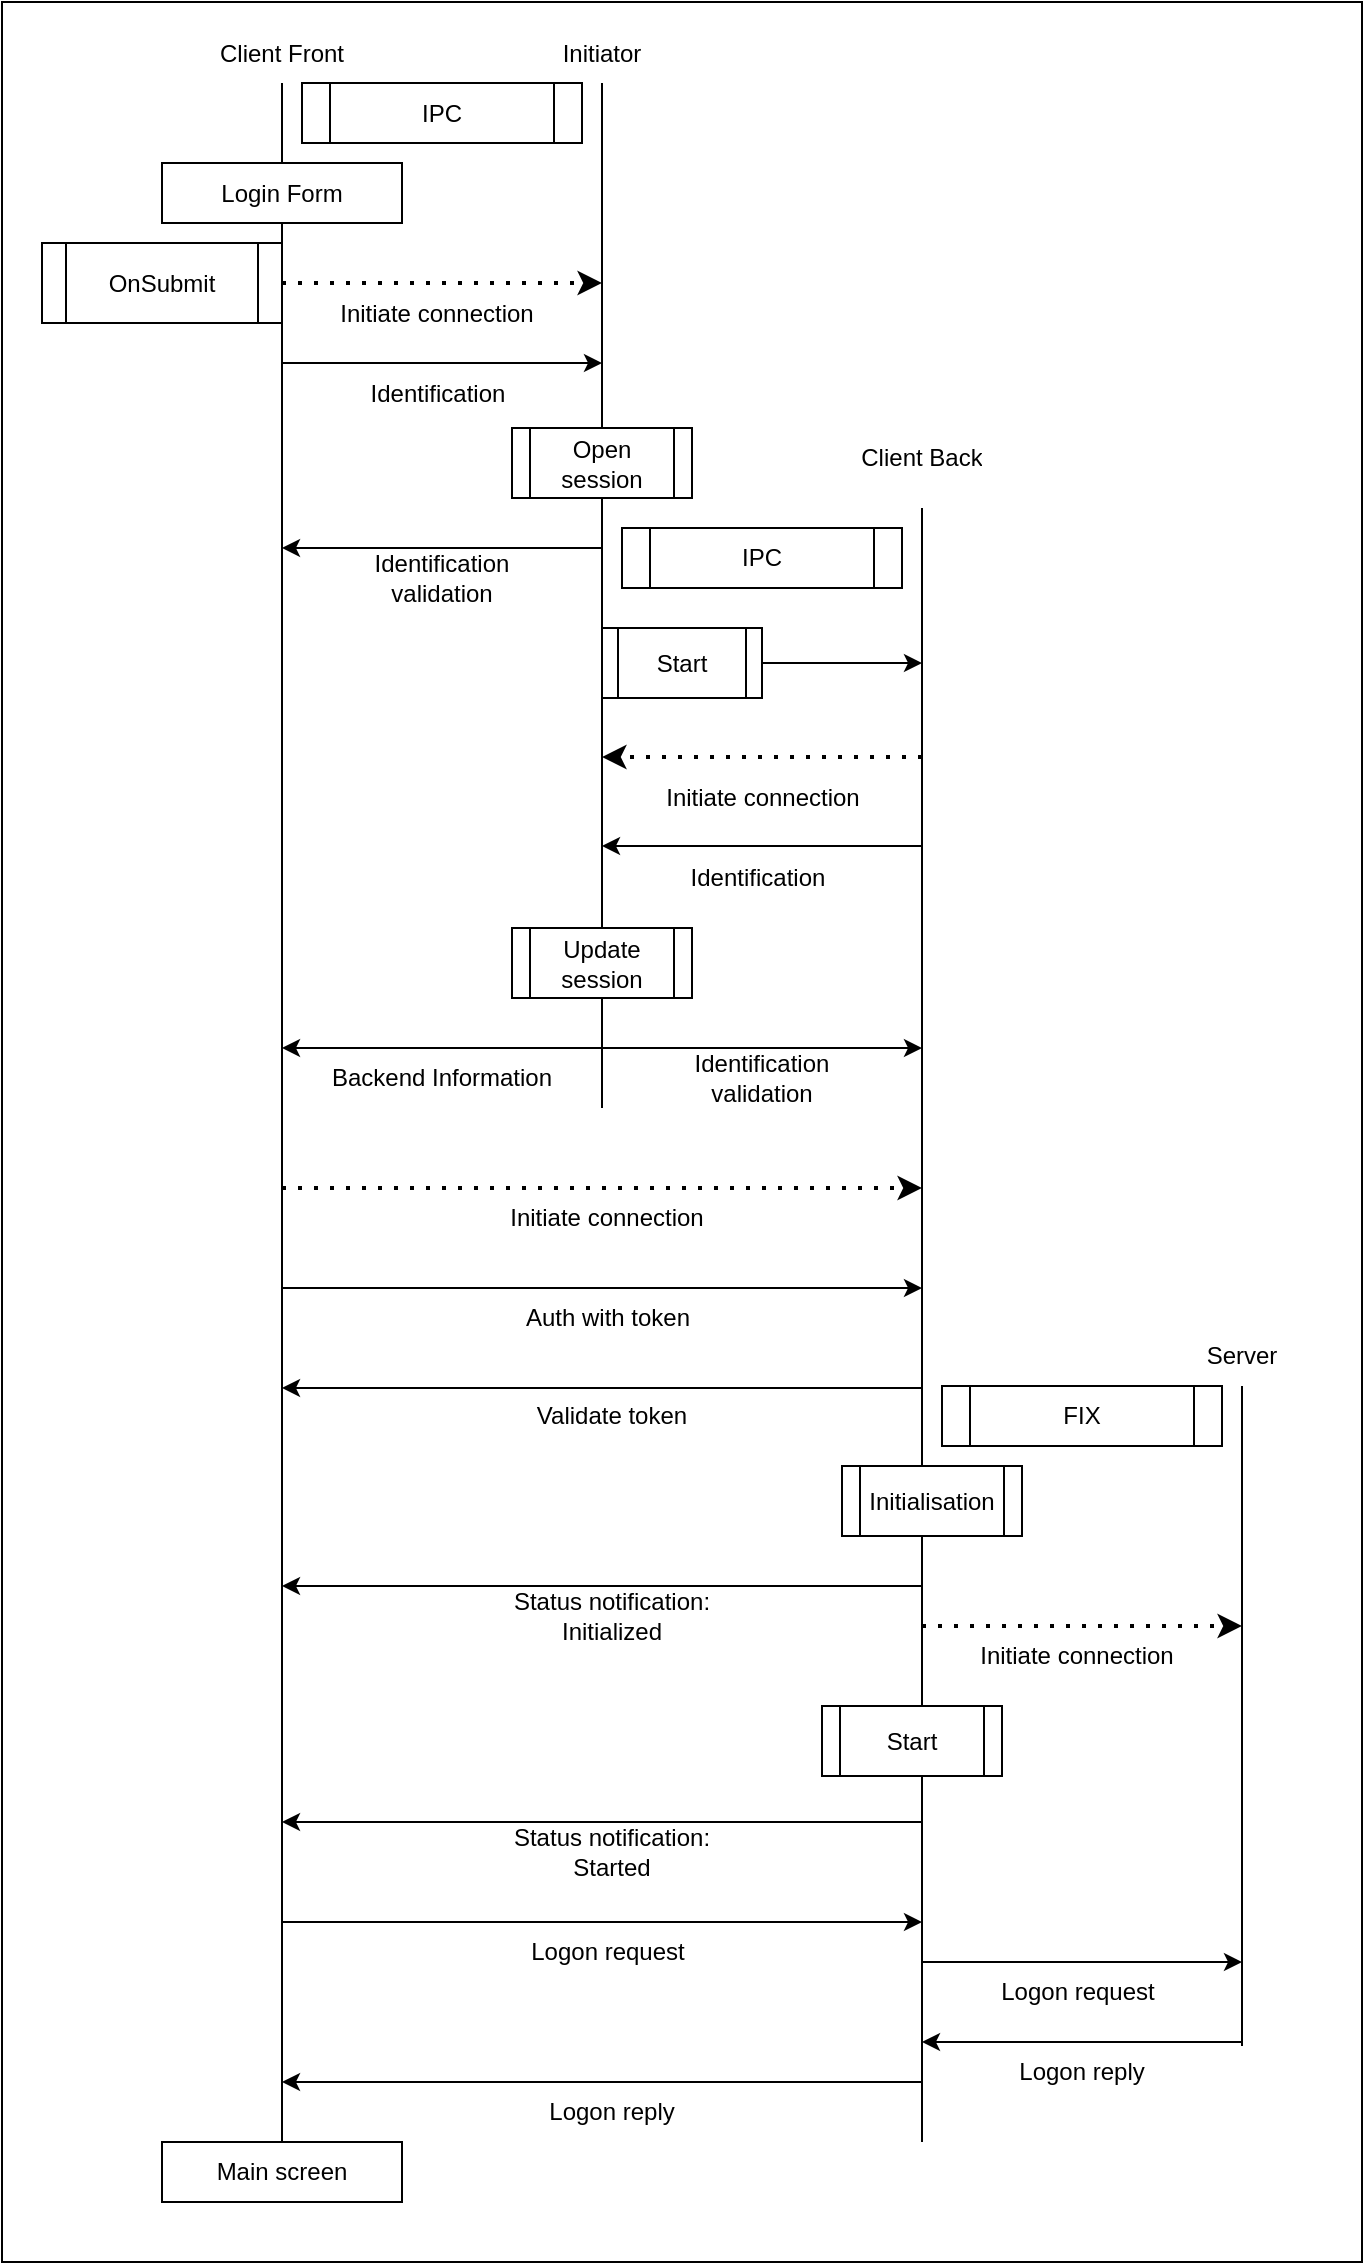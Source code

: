 <mxfile>
    <diagram id="dHrWk9i8Ey09hRomPFAS" name="IPC protocol">
        <mxGraphModel dx="2202" dy="1187" grid="1" gridSize="10" guides="1" tooltips="1" connect="1" arrows="1" fold="1" page="1" pageScale="1" pageWidth="850" pageHeight="1100" math="0" shadow="0">
            <root>
                <mxCell id="0"/>
                <mxCell id="1" parent="0"/>
                <mxCell id="2" value="" style="rounded=0;whiteSpace=wrap;html=1;" vertex="1" parent="1">
                    <mxGeometry x="20" y="30" width="680" height="1130" as="geometry"/>
                </mxCell>
                <mxCell id="94o2zcKxlNABgVV4qbQS-1" value="" style="endArrow=none;html=1;exitX=0.5;exitY=0;exitDx=0;exitDy=0;" parent="1" source="f1iorSQY9qRx5QCruJtu-20" edge="1">
                    <mxGeometry width="50" height="50" relative="1" as="geometry">
                        <mxPoint x="160" y="943" as="sourcePoint"/>
                        <mxPoint x="160" y="70.5" as="targetPoint"/>
                    </mxGeometry>
                </mxCell>
                <mxCell id="94o2zcKxlNABgVV4qbQS-2" value="" style="endArrow=none;html=1;" parent="1" edge="1">
                    <mxGeometry width="50" height="50" relative="1" as="geometry">
                        <mxPoint x="320" y="583" as="sourcePoint"/>
                        <mxPoint x="320" y="70.5" as="targetPoint"/>
                    </mxGeometry>
                </mxCell>
                <mxCell id="94o2zcKxlNABgVV4qbQS-3" value="" style="endArrow=none;html=1;entryX=0.5;entryY=1.333;entryDx=0;entryDy=0;entryPerimeter=0;" parent="1" target="94o2zcKxlNABgVV4qbQS-30" edge="1">
                    <mxGeometry width="50" height="50" relative="1" as="geometry">
                        <mxPoint x="480" y="1100" as="sourcePoint"/>
                        <mxPoint x="480" y="293" as="targetPoint"/>
                    </mxGeometry>
                </mxCell>
                <mxCell id="94o2zcKxlNABgVV4qbQS-4" value="Client Front" style="text;strokeColor=none;fillColor=none;align=center;verticalAlign=middle;spacingLeft=4;spacingRight=4;overflow=hidden;points=[[0,0.5],[1,0.5]];portConstraint=eastwest;rotatable=0;whiteSpace=wrap;html=1;" parent="1" vertex="1">
                    <mxGeometry x="120" y="40.5" width="80" height="30" as="geometry"/>
                </mxCell>
                <mxCell id="94o2zcKxlNABgVV4qbQS-5" value="Initiator" style="text;strokeColor=none;fillColor=none;align=center;verticalAlign=middle;spacingLeft=4;spacingRight=4;overflow=hidden;points=[[0,0.5],[1,0.5]];portConstraint=eastwest;rotatable=0;whiteSpace=wrap;html=1;" parent="1" vertex="1">
                    <mxGeometry x="280" y="40.5" width="80" height="30" as="geometry"/>
                </mxCell>
                <mxCell id="94o2zcKxlNABgVV4qbQS-7" value="IPC" style="shape=process;whiteSpace=wrap;html=1;backgroundOutline=1;" parent="1" vertex="1">
                    <mxGeometry x="330" y="293" width="140" height="30" as="geometry"/>
                </mxCell>
                <mxCell id="94o2zcKxlNABgVV4qbQS-8" value="IPC" style="shape=process;whiteSpace=wrap;html=1;backgroundOutline=1;" parent="1" vertex="1">
                    <mxGeometry x="170" y="70.5" width="140" height="30" as="geometry"/>
                </mxCell>
                <mxCell id="94o2zcKxlNABgVV4qbQS-9" value="Login Form" style="rounded=0;whiteSpace=wrap;html=1;" parent="1" vertex="1">
                    <mxGeometry x="100" y="110.5" width="120" height="30" as="geometry"/>
                </mxCell>
                <mxCell id="94o2zcKxlNABgVV4qbQS-10" value="OnSubmit" style="shape=process;whiteSpace=wrap;html=1;backgroundOutline=1;" parent="1" vertex="1">
                    <mxGeometry x="40" y="150.5" width="120" height="40" as="geometry"/>
                </mxCell>
                <mxCell id="94o2zcKxlNABgVV4qbQS-11" value="" style="endArrow=classic;dashed=1;html=1;dashPattern=1 3;strokeWidth=2;exitX=1;exitY=0.5;exitDx=0;exitDy=0;endFill=1;" parent="1" source="94o2zcKxlNABgVV4qbQS-10" edge="1">
                    <mxGeometry width="50" height="50" relative="1" as="geometry">
                        <mxPoint x="1300" y="30.5" as="sourcePoint"/>
                        <mxPoint x="320" y="170.5" as="targetPoint"/>
                    </mxGeometry>
                </mxCell>
                <mxCell id="94o2zcKxlNABgVV4qbQS-12" value="Initiate connection" style="text;html=1;align=center;verticalAlign=middle;whiteSpace=wrap;rounded=0;" parent="1" vertex="1">
                    <mxGeometry x="185" y="170.5" width="105" height="30" as="geometry"/>
                </mxCell>
                <mxCell id="94o2zcKxlNABgVV4qbQS-20" value="" style="endArrow=classic;html=1;" parent="1" edge="1">
                    <mxGeometry width="50" height="50" relative="1" as="geometry">
                        <mxPoint x="160" y="210.5" as="sourcePoint"/>
                        <mxPoint x="320" y="210.5" as="targetPoint"/>
                    </mxGeometry>
                </mxCell>
                <mxCell id="94o2zcKxlNABgVV4qbQS-21" value="Identification" style="text;html=1;align=center;verticalAlign=middle;whiteSpace=wrap;rounded=0;" parent="1" vertex="1">
                    <mxGeometry x="177.5" y="210.5" width="120" height="30" as="geometry"/>
                </mxCell>
                <mxCell id="94o2zcKxlNABgVV4qbQS-29" value="Open session" style="shape=process;whiteSpace=wrap;html=1;backgroundOutline=1;" parent="1" vertex="1">
                    <mxGeometry x="275" y="243" width="90" height="35" as="geometry"/>
                </mxCell>
                <mxCell id="94o2zcKxlNABgVV4qbQS-30" value="Client Back" style="text;strokeColor=none;fillColor=none;align=center;verticalAlign=middle;spacingLeft=4;spacingRight=4;overflow=hidden;points=[[0,0.5],[1,0.5]];portConstraint=eastwest;rotatable=0;whiteSpace=wrap;html=1;" parent="1" vertex="1">
                    <mxGeometry x="440" y="243" width="80" height="30" as="geometry"/>
                </mxCell>
                <mxCell id="94o2zcKxlNABgVV4qbQS-33" value="" style="endArrow=classic;dashed=1;html=1;dashPattern=1 3;strokeWidth=2;exitX=1;exitY=0.5;exitDx=0;exitDy=0;endFill=1;" parent="1" edge="1">
                    <mxGeometry width="50" height="50" relative="1" as="geometry">
                        <mxPoint x="480" y="407.5" as="sourcePoint"/>
                        <mxPoint x="320" y="407.5" as="targetPoint"/>
                    </mxGeometry>
                </mxCell>
                <mxCell id="94o2zcKxlNABgVV4qbQS-34" value="Initiate connection" style="text;html=1;align=center;verticalAlign=middle;whiteSpace=wrap;rounded=0;" parent="1" vertex="1">
                    <mxGeometry x="347.5" y="413" width="105" height="30" as="geometry"/>
                </mxCell>
                <mxCell id="94o2zcKxlNABgVV4qbQS-35" value="" style="endArrow=classic;html=1;" parent="1" edge="1">
                    <mxGeometry width="50" height="50" relative="1" as="geometry">
                        <mxPoint x="480" y="452" as="sourcePoint"/>
                        <mxPoint x="320" y="452" as="targetPoint"/>
                    </mxGeometry>
                </mxCell>
                <mxCell id="94o2zcKxlNABgVV4qbQS-36" value="Identification" style="text;html=1;align=center;verticalAlign=middle;whiteSpace=wrap;rounded=0;" parent="1" vertex="1">
                    <mxGeometry x="337.5" y="453" width="120" height="30" as="geometry"/>
                </mxCell>
                <mxCell id="94o2zcKxlNABgVV4qbQS-38" value="Update session" style="shape=process;whiteSpace=wrap;html=1;backgroundOutline=1;" parent="1" vertex="1">
                    <mxGeometry x="275" y="493" width="90" height="35" as="geometry"/>
                </mxCell>
                <mxCell id="94o2zcKxlNABgVV4qbQS-40" value="" style="endArrow=classic;html=1;" parent="1" edge="1">
                    <mxGeometry width="50" height="50" relative="1" as="geometry">
                        <mxPoint x="320" y="553" as="sourcePoint"/>
                        <mxPoint x="480" y="553" as="targetPoint"/>
                    </mxGeometry>
                </mxCell>
                <mxCell id="94o2zcKxlNABgVV4qbQS-41" value="Identification validation" style="text;html=1;align=center;verticalAlign=middle;whiteSpace=wrap;rounded=0;" parent="1" vertex="1">
                    <mxGeometry x="340" y="553" width="120" height="30" as="geometry"/>
                </mxCell>
                <mxCell id="94o2zcKxlNABgVV4qbQS-42" value="" style="endArrow=classic;html=1;" parent="1" edge="1">
                    <mxGeometry width="50" height="50" relative="1" as="geometry">
                        <mxPoint x="320" y="303" as="sourcePoint"/>
                        <mxPoint x="160" y="303" as="targetPoint"/>
                    </mxGeometry>
                </mxCell>
                <mxCell id="94o2zcKxlNABgVV4qbQS-43" value="Identification validation" style="text;html=1;align=center;verticalAlign=middle;whiteSpace=wrap;rounded=0;" parent="1" vertex="1">
                    <mxGeometry x="180" y="303" width="120" height="30" as="geometry"/>
                </mxCell>
                <mxCell id="94o2zcKxlNABgVV4qbQS-55" value="" style="endArrow=classic;html=1;" parent="1" edge="1">
                    <mxGeometry width="50" height="50" relative="1" as="geometry">
                        <mxPoint x="320" y="553" as="sourcePoint"/>
                        <mxPoint x="160" y="553" as="targetPoint"/>
                    </mxGeometry>
                </mxCell>
                <mxCell id="94o2zcKxlNABgVV4qbQS-56" value="Backend Information" style="text;html=1;align=center;verticalAlign=middle;whiteSpace=wrap;rounded=0;" parent="1" vertex="1">
                    <mxGeometry x="180" y="553" width="120" height="30" as="geometry"/>
                </mxCell>
                <mxCell id="94o2zcKxlNABgVV4qbQS-78" style="edgeStyle=none;html=1;" parent="1" source="94o2zcKxlNABgVV4qbQS-77" edge="1">
                    <mxGeometry relative="1" as="geometry">
                        <mxPoint x="480" y="360.5" as="targetPoint"/>
                    </mxGeometry>
                </mxCell>
                <mxCell id="94o2zcKxlNABgVV4qbQS-77" value="Start" style="shape=process;whiteSpace=wrap;html=1;backgroundOutline=1;" parent="1" vertex="1">
                    <mxGeometry x="320" y="343" width="80" height="35" as="geometry"/>
                </mxCell>
                <mxCell id="f1iorSQY9qRx5QCruJtu-1" value="" style="endArrow=classic;html=1;" parent="1" edge="1">
                    <mxGeometry width="50" height="50" relative="1" as="geometry">
                        <mxPoint x="480" y="822" as="sourcePoint"/>
                        <mxPoint x="160" y="822" as="targetPoint"/>
                    </mxGeometry>
                </mxCell>
                <mxCell id="f1iorSQY9qRx5QCruJtu-2" value="Status notification:&lt;div&gt;Initialized&lt;/div&gt;" style="text;html=1;align=center;verticalAlign=middle;whiteSpace=wrap;rounded=0;" parent="1" vertex="1">
                    <mxGeometry x="265" y="822" width="120" height="30" as="geometry"/>
                </mxCell>
                <mxCell id="f1iorSQY9qRx5QCruJtu-5" value="Initialisation" style="shape=process;whiteSpace=wrap;html=1;backgroundOutline=1;" parent="1" vertex="1">
                    <mxGeometry x="440" y="762" width="90" height="35" as="geometry"/>
                </mxCell>
                <mxCell id="f1iorSQY9qRx5QCruJtu-6" value="Server" style="text;strokeColor=none;fillColor=none;align=center;verticalAlign=middle;spacingLeft=4;spacingRight=4;overflow=hidden;points=[[0,0.5],[1,0.5]];portConstraint=eastwest;rotatable=0;whiteSpace=wrap;html=1;" parent="1" vertex="1">
                    <mxGeometry x="600" y="692" width="80" height="30" as="geometry"/>
                </mxCell>
                <mxCell id="f1iorSQY9qRx5QCruJtu-7" value="" style="endArrow=none;html=1;" parent="1" edge="1">
                    <mxGeometry width="50" height="50" relative="1" as="geometry">
                        <mxPoint x="640" y="1052" as="sourcePoint"/>
                        <mxPoint x="640" y="722" as="targetPoint"/>
                    </mxGeometry>
                </mxCell>
                <mxCell id="f1iorSQY9qRx5QCruJtu-8" value="FIX" style="shape=process;whiteSpace=wrap;html=1;backgroundOutline=1;" parent="1" vertex="1">
                    <mxGeometry x="490" y="722" width="140" height="30" as="geometry"/>
                </mxCell>
                <mxCell id="f1iorSQY9qRx5QCruJtu-9" value="" style="endArrow=classic;dashed=1;html=1;dashPattern=1 3;strokeWidth=2;exitX=1;exitY=0.5;exitDx=0;exitDy=0;endFill=1;" parent="1" edge="1">
                    <mxGeometry width="50" height="50" relative="1" as="geometry">
                        <mxPoint x="480" y="842" as="sourcePoint"/>
                        <mxPoint x="640" y="842" as="targetPoint"/>
                    </mxGeometry>
                </mxCell>
                <mxCell id="f1iorSQY9qRx5QCruJtu-10" value="Initiate connection" style="text;html=1;align=center;verticalAlign=middle;whiteSpace=wrap;rounded=0;" parent="1" vertex="1">
                    <mxGeometry x="505" y="842" width="105" height="30" as="geometry"/>
                </mxCell>
                <mxCell id="f1iorSQY9qRx5QCruJtu-11" value="" style="endArrow=classic;html=1;" parent="1" edge="1">
                    <mxGeometry width="50" height="50" relative="1" as="geometry">
                        <mxPoint x="160" y="990" as="sourcePoint"/>
                        <mxPoint x="480" y="990" as="targetPoint"/>
                    </mxGeometry>
                </mxCell>
                <mxCell id="f1iorSQY9qRx5QCruJtu-12" value="Logon request" style="text;html=1;align=center;verticalAlign=middle;whiteSpace=wrap;rounded=0;" parent="1" vertex="1">
                    <mxGeometry x="262.5" y="990" width="120" height="30" as="geometry"/>
                </mxCell>
                <mxCell id="f1iorSQY9qRx5QCruJtu-13" value="" style="endArrow=classic;html=1;" parent="1" edge="1">
                    <mxGeometry width="50" height="50" relative="1" as="geometry">
                        <mxPoint x="480" y="1010" as="sourcePoint"/>
                        <mxPoint x="640" y="1010" as="targetPoint"/>
                    </mxGeometry>
                </mxCell>
                <mxCell id="f1iorSQY9qRx5QCruJtu-14" value="Logon request" style="text;html=1;align=center;verticalAlign=middle;whiteSpace=wrap;rounded=0;" parent="1" vertex="1">
                    <mxGeometry x="497.5" y="1010" width="120" height="30" as="geometry"/>
                </mxCell>
                <mxCell id="f1iorSQY9qRx5QCruJtu-15" value="" style="endArrow=classic;html=1;" parent="1" edge="1">
                    <mxGeometry width="50" height="50" relative="1" as="geometry">
                        <mxPoint x="640" y="1050" as="sourcePoint"/>
                        <mxPoint x="480" y="1050" as="targetPoint"/>
                    </mxGeometry>
                </mxCell>
                <mxCell id="f1iorSQY9qRx5QCruJtu-16" value="Logon reply" style="text;html=1;align=center;verticalAlign=middle;whiteSpace=wrap;rounded=0;" parent="1" vertex="1">
                    <mxGeometry x="500" y="1050" width="120" height="30" as="geometry"/>
                </mxCell>
                <mxCell id="f1iorSQY9qRx5QCruJtu-17" value="" style="endArrow=classic;html=1;" parent="1" edge="1">
                    <mxGeometry width="50" height="50" relative="1" as="geometry">
                        <mxPoint x="480" y="1070" as="sourcePoint"/>
                        <mxPoint x="160" y="1070" as="targetPoint"/>
                    </mxGeometry>
                </mxCell>
                <mxCell id="f1iorSQY9qRx5QCruJtu-18" value="Logon reply" style="text;html=1;align=center;verticalAlign=middle;whiteSpace=wrap;rounded=0;" parent="1" vertex="1">
                    <mxGeometry x="265" y="1070" width="120" height="30" as="geometry"/>
                </mxCell>
                <mxCell id="f1iorSQY9qRx5QCruJtu-19" value="Start" style="shape=process;whiteSpace=wrap;html=1;backgroundOutline=1;" parent="1" vertex="1">
                    <mxGeometry x="430" y="882" width="90" height="35" as="geometry"/>
                </mxCell>
                <mxCell id="f1iorSQY9qRx5QCruJtu-20" value="Main screen" style="rounded=0;whiteSpace=wrap;html=1;" parent="1" vertex="1">
                    <mxGeometry x="100" y="1100" width="120" height="30" as="geometry"/>
                </mxCell>
                <mxCell id="f1iorSQY9qRx5QCruJtu-21" value="" style="endArrow=classic;html=1;" parent="1" edge="1">
                    <mxGeometry width="50" height="50" relative="1" as="geometry">
                        <mxPoint x="160" y="673" as="sourcePoint"/>
                        <mxPoint x="480" y="673" as="targetPoint"/>
                    </mxGeometry>
                </mxCell>
                <mxCell id="f1iorSQY9qRx5QCruJtu-22" value="Auth with token" style="text;html=1;align=center;verticalAlign=middle;whiteSpace=wrap;rounded=0;" parent="1" vertex="1">
                    <mxGeometry x="262.5" y="673" width="120" height="30" as="geometry"/>
                </mxCell>
                <mxCell id="f1iorSQY9qRx5QCruJtu-23" value="" style="endArrow=classic;html=1;" parent="1" edge="1">
                    <mxGeometry width="50" height="50" relative="1" as="geometry">
                        <mxPoint x="480" y="723" as="sourcePoint"/>
                        <mxPoint x="160" y="723" as="targetPoint"/>
                    </mxGeometry>
                </mxCell>
                <mxCell id="f1iorSQY9qRx5QCruJtu-24" value="Validate token" style="text;html=1;align=center;verticalAlign=middle;whiteSpace=wrap;rounded=0;" parent="1" vertex="1">
                    <mxGeometry x="265" y="722" width="120" height="30" as="geometry"/>
                </mxCell>
                <mxCell id="f1iorSQY9qRx5QCruJtu-29" value="" style="endArrow=classic;dashed=1;html=1;dashPattern=1 3;strokeWidth=2;endFill=1;" parent="1" edge="1">
                    <mxGeometry width="50" height="50" relative="1" as="geometry">
                        <mxPoint x="160" y="623" as="sourcePoint"/>
                        <mxPoint x="480" y="623" as="targetPoint"/>
                    </mxGeometry>
                </mxCell>
                <mxCell id="f1iorSQY9qRx5QCruJtu-30" value="Initiate connection" style="text;html=1;align=center;verticalAlign=middle;whiteSpace=wrap;rounded=0;" parent="1" vertex="1">
                    <mxGeometry x="270" y="623" width="105" height="30" as="geometry"/>
                </mxCell>
                <mxCell id="fH5hKHijHATc2wLeudCk-3" value="Status notification:&lt;div&gt;Started&lt;/div&gt;" style="text;html=1;align=center;verticalAlign=middle;whiteSpace=wrap;rounded=0;" parent="1" vertex="1">
                    <mxGeometry x="265" y="940" width="120" height="30" as="geometry"/>
                </mxCell>
                <mxCell id="fH5hKHijHATc2wLeudCk-4" value="" style="endArrow=classic;html=1;" parent="1" edge="1">
                    <mxGeometry width="50" height="50" relative="1" as="geometry">
                        <mxPoint x="480" y="940" as="sourcePoint"/>
                        <mxPoint x="160" y="940" as="targetPoint"/>
                    </mxGeometry>
                </mxCell>
            </root>
        </mxGraphModel>
    </diagram>
    <diagram name="Server Archi" id="QliAs5bY7yh-iNKk149F">
        <mxGraphModel dx="2830" dy="1187" grid="1" gridSize="10" guides="1" tooltips="1" connect="1" arrows="1" fold="1" page="1" pageScale="1" pageWidth="827" pageHeight="1169" math="0" shadow="0">
            <root>
                <mxCell id="0"/>
                <mxCell id="1" parent="0"/>
                <mxCell id="2" value="TcpInpuNetwork" style="rounded=0;whiteSpace=wrap;html=1;" parent="1" vertex="1">
                    <mxGeometry x="40" y="90" width="110" height="40" as="geometry"/>
                </mxCell>
                <mxCell id="8" style="edgeStyle=none;html=1;entryX=0;entryY=0.5;entryDx=0;entryDy=0;" parent="1" source="3" target="5" edge="1">
                    <mxGeometry relative="1" as="geometry">
                        <Array as="points">
                            <mxPoint x="230" y="180"/>
                        </Array>
                    </mxGeometry>
                </mxCell>
                <mxCell id="9" style="edgeStyle=none;html=1;entryX=0;entryY=0.5;entryDx=0;entryDy=0;" parent="1" source="3" target="6" edge="1">
                    <mxGeometry relative="1" as="geometry">
                        <Array as="points">
                            <mxPoint x="230" y="240"/>
                        </Array>
                    </mxGeometry>
                </mxCell>
                <mxCell id="10" style="edgeStyle=none;html=1;entryX=0;entryY=0.5;entryDx=0;entryDy=0;" parent="1" source="3" target="7" edge="1">
                    <mxGeometry relative="1" as="geometry">
                        <Array as="points">
                            <mxPoint x="230" y="300"/>
                        </Array>
                    </mxGeometry>
                </mxCell>
                <mxCell id="15" style="edgeStyle=none;html=1;entryX=0;entryY=0.5;entryDx=0;entryDy=0;" parent="1" source="3" target="14" edge="1">
                    <mxGeometry relative="1" as="geometry"/>
                </mxCell>
                <mxCell id="3" value="Router" style="rounded=0;whiteSpace=wrap;html=1;" parent="1" vertex="1">
                    <mxGeometry x="190" y="90" width="80" height="40" as="geometry"/>
                </mxCell>
                <mxCell id="4" style="edgeStyle=none;html=1;entryX=0;entryY=0.5;entryDx=0;entryDy=0;" parent="1" source="2" target="3" edge="1">
                    <mxGeometry relative="1" as="geometry"/>
                </mxCell>
                <mxCell id="29" style="edgeStyle=none;html=1;entryX=0.5;entryY=0;entryDx=0;entryDy=0;" parent="1" source="5" target="27" edge="1">
                    <mxGeometry relative="1" as="geometry">
                        <Array as="points">
                            <mxPoint x="380" y="180"/>
                            <mxPoint x="380" y="400"/>
                            <mxPoint x="480" y="400"/>
                        </Array>
                    </mxGeometry>
                </mxCell>
                <mxCell id="5" value="Login" style="rounded=0;whiteSpace=wrap;html=1;" parent="1" vertex="1">
                    <mxGeometry x="270" y="160" width="80" height="40" as="geometry"/>
                </mxCell>
                <mxCell id="31" style="edgeStyle=none;html=1;entryX=0.5;entryY=0;entryDx=0;entryDy=0;" parent="1" source="6" target="27" edge="1">
                    <mxGeometry relative="1" as="geometry">
                        <Array as="points">
                            <mxPoint x="380" y="240"/>
                            <mxPoint x="380" y="400"/>
                            <mxPoint x="480" y="400"/>
                        </Array>
                    </mxGeometry>
                </mxCell>
                <mxCell id="6" value="Logout" style="rounded=0;whiteSpace=wrap;html=1;" parent="1" vertex="1">
                    <mxGeometry x="270" y="220" width="80" height="40" as="geometry"/>
                </mxCell>
                <mxCell id="30" style="edgeStyle=none;html=1;entryX=0.5;entryY=0;entryDx=0;entryDy=0;" parent="1" source="7" target="27" edge="1">
                    <mxGeometry relative="1" as="geometry">
                        <Array as="points">
                            <mxPoint x="380" y="300"/>
                            <mxPoint x="380" y="400"/>
                            <mxPoint x="480" y="400"/>
                        </Array>
                    </mxGeometry>
                </mxCell>
                <mxCell id="7" value="HeartBeat / TestRequest" style="rounded=0;whiteSpace=wrap;html=1;" parent="1" vertex="1">
                    <mxGeometry x="270" y="280" width="80" height="40" as="geometry"/>
                </mxCell>
                <mxCell id="32" style="edgeStyle=none;html=1;entryX=0.5;entryY=0;entryDx=0;entryDy=0;" parent="1" source="11" target="27" edge="1">
                    <mxGeometry relative="1" as="geometry">
                        <Array as="points">
                            <mxPoint x="380" y="345"/>
                            <mxPoint x="380" y="400"/>
                            <mxPoint x="480" y="400"/>
                        </Array>
                    </mxGeometry>
                </mxCell>
                <mxCell id="11" value="HeartBeat&lt;div&gt;Sender&lt;/div&gt;" style="shape=document;whiteSpace=wrap;html=1;boundedLbl=1;" parent="1" vertex="1">
                    <mxGeometry x="270" y="320" width="80" height="50" as="geometry"/>
                </mxCell>
                <mxCell id="13" value="Market Container" style="swimlane;whiteSpace=wrap;html=1;" parent="1" vertex="1">
                    <mxGeometry x="410" y="40" width="360" height="210" as="geometry"/>
                </mxCell>
                <mxCell id="22" style="edgeStyle=none;html=1;entryX=0;entryY=0.5;entryDx=0;entryDy=0;" parent="13" source="14" target="16" edge="1">
                    <mxGeometry relative="1" as="geometry"/>
                </mxCell>
                <mxCell id="14" value="Router" style="rounded=0;whiteSpace=wrap;html=1;" parent="13" vertex="1">
                    <mxGeometry x="29" y="50" width="80" height="40" as="geometry"/>
                </mxCell>
                <mxCell id="16" value="OB Action" style="rounded=0;whiteSpace=wrap;html=1;" parent="13" vertex="1">
                    <mxGeometry x="149" y="50" width="80" height="40" as="geometry"/>
                </mxCell>
                <mxCell id="17" value="OB Event" style="rounded=0;whiteSpace=wrap;html=1;" parent="13" vertex="1">
                    <mxGeometry x="256" y="140" width="80" height="40" as="geometry"/>
                </mxCell>
                <mxCell id="20" style="edgeStyle=none;html=1;entryX=0.5;entryY=0;entryDx=0;entryDy=0;" parent="13" source="19" target="17" edge="1">
                    <mxGeometry relative="1" as="geometry"/>
                </mxCell>
                <mxCell id="19" value="OrderBook" style="shape=cylinder3;whiteSpace=wrap;html=1;boundedLbl=1;backgroundOutline=1;size=15;" parent="13" vertex="1">
                    <mxGeometry x="266" y="30" width="60" height="80" as="geometry"/>
                </mxCell>
                <mxCell id="21" style="edgeStyle=none;html=1;entryX=0;entryY=0.5;entryDx=0;entryDy=0;entryPerimeter=0;" parent="13" source="16" target="19" edge="1">
                    <mxGeometry relative="1" as="geometry"/>
                </mxCell>
                <mxCell id="27" value="TCP Output" style="rounded=0;whiteSpace=wrap;html=1;" parent="1" vertex="1">
                    <mxGeometry x="440" y="420" width="80" height="40" as="geometry"/>
                </mxCell>
                <mxCell id="34" style="edgeStyle=none;html=1;exitX=0.537;exitY=0.98;exitDx=0;exitDy=0;exitPerimeter=0;" parent="1" source="17" edge="1">
                    <mxGeometry relative="1" as="geometry">
                        <mxPoint x="480" y="420" as="targetPoint"/>
                        <Array as="points">
                            <mxPoint x="709" y="400"/>
                            <mxPoint x="480" y="400"/>
                        </Array>
                    </mxGeometry>
                </mxCell>
            </root>
        </mxGraphModel>
    </diagram>
    <diagram id="FxYHZyQ7bRuk4HLrvgIp" name="Cleint Archi">
        <mxGraphModel dx="1557" dy="852" grid="1" gridSize="10" guides="1" tooltips="1" connect="1" arrows="1" fold="1" page="1" pageScale="1" pageWidth="850" pageHeight="1100" math="0" shadow="0">
            <root>
                <mxCell id="0"/>
                <mxCell id="1" parent="0"/>
            </root>
        </mxGraphModel>
    </diagram>
</mxfile>